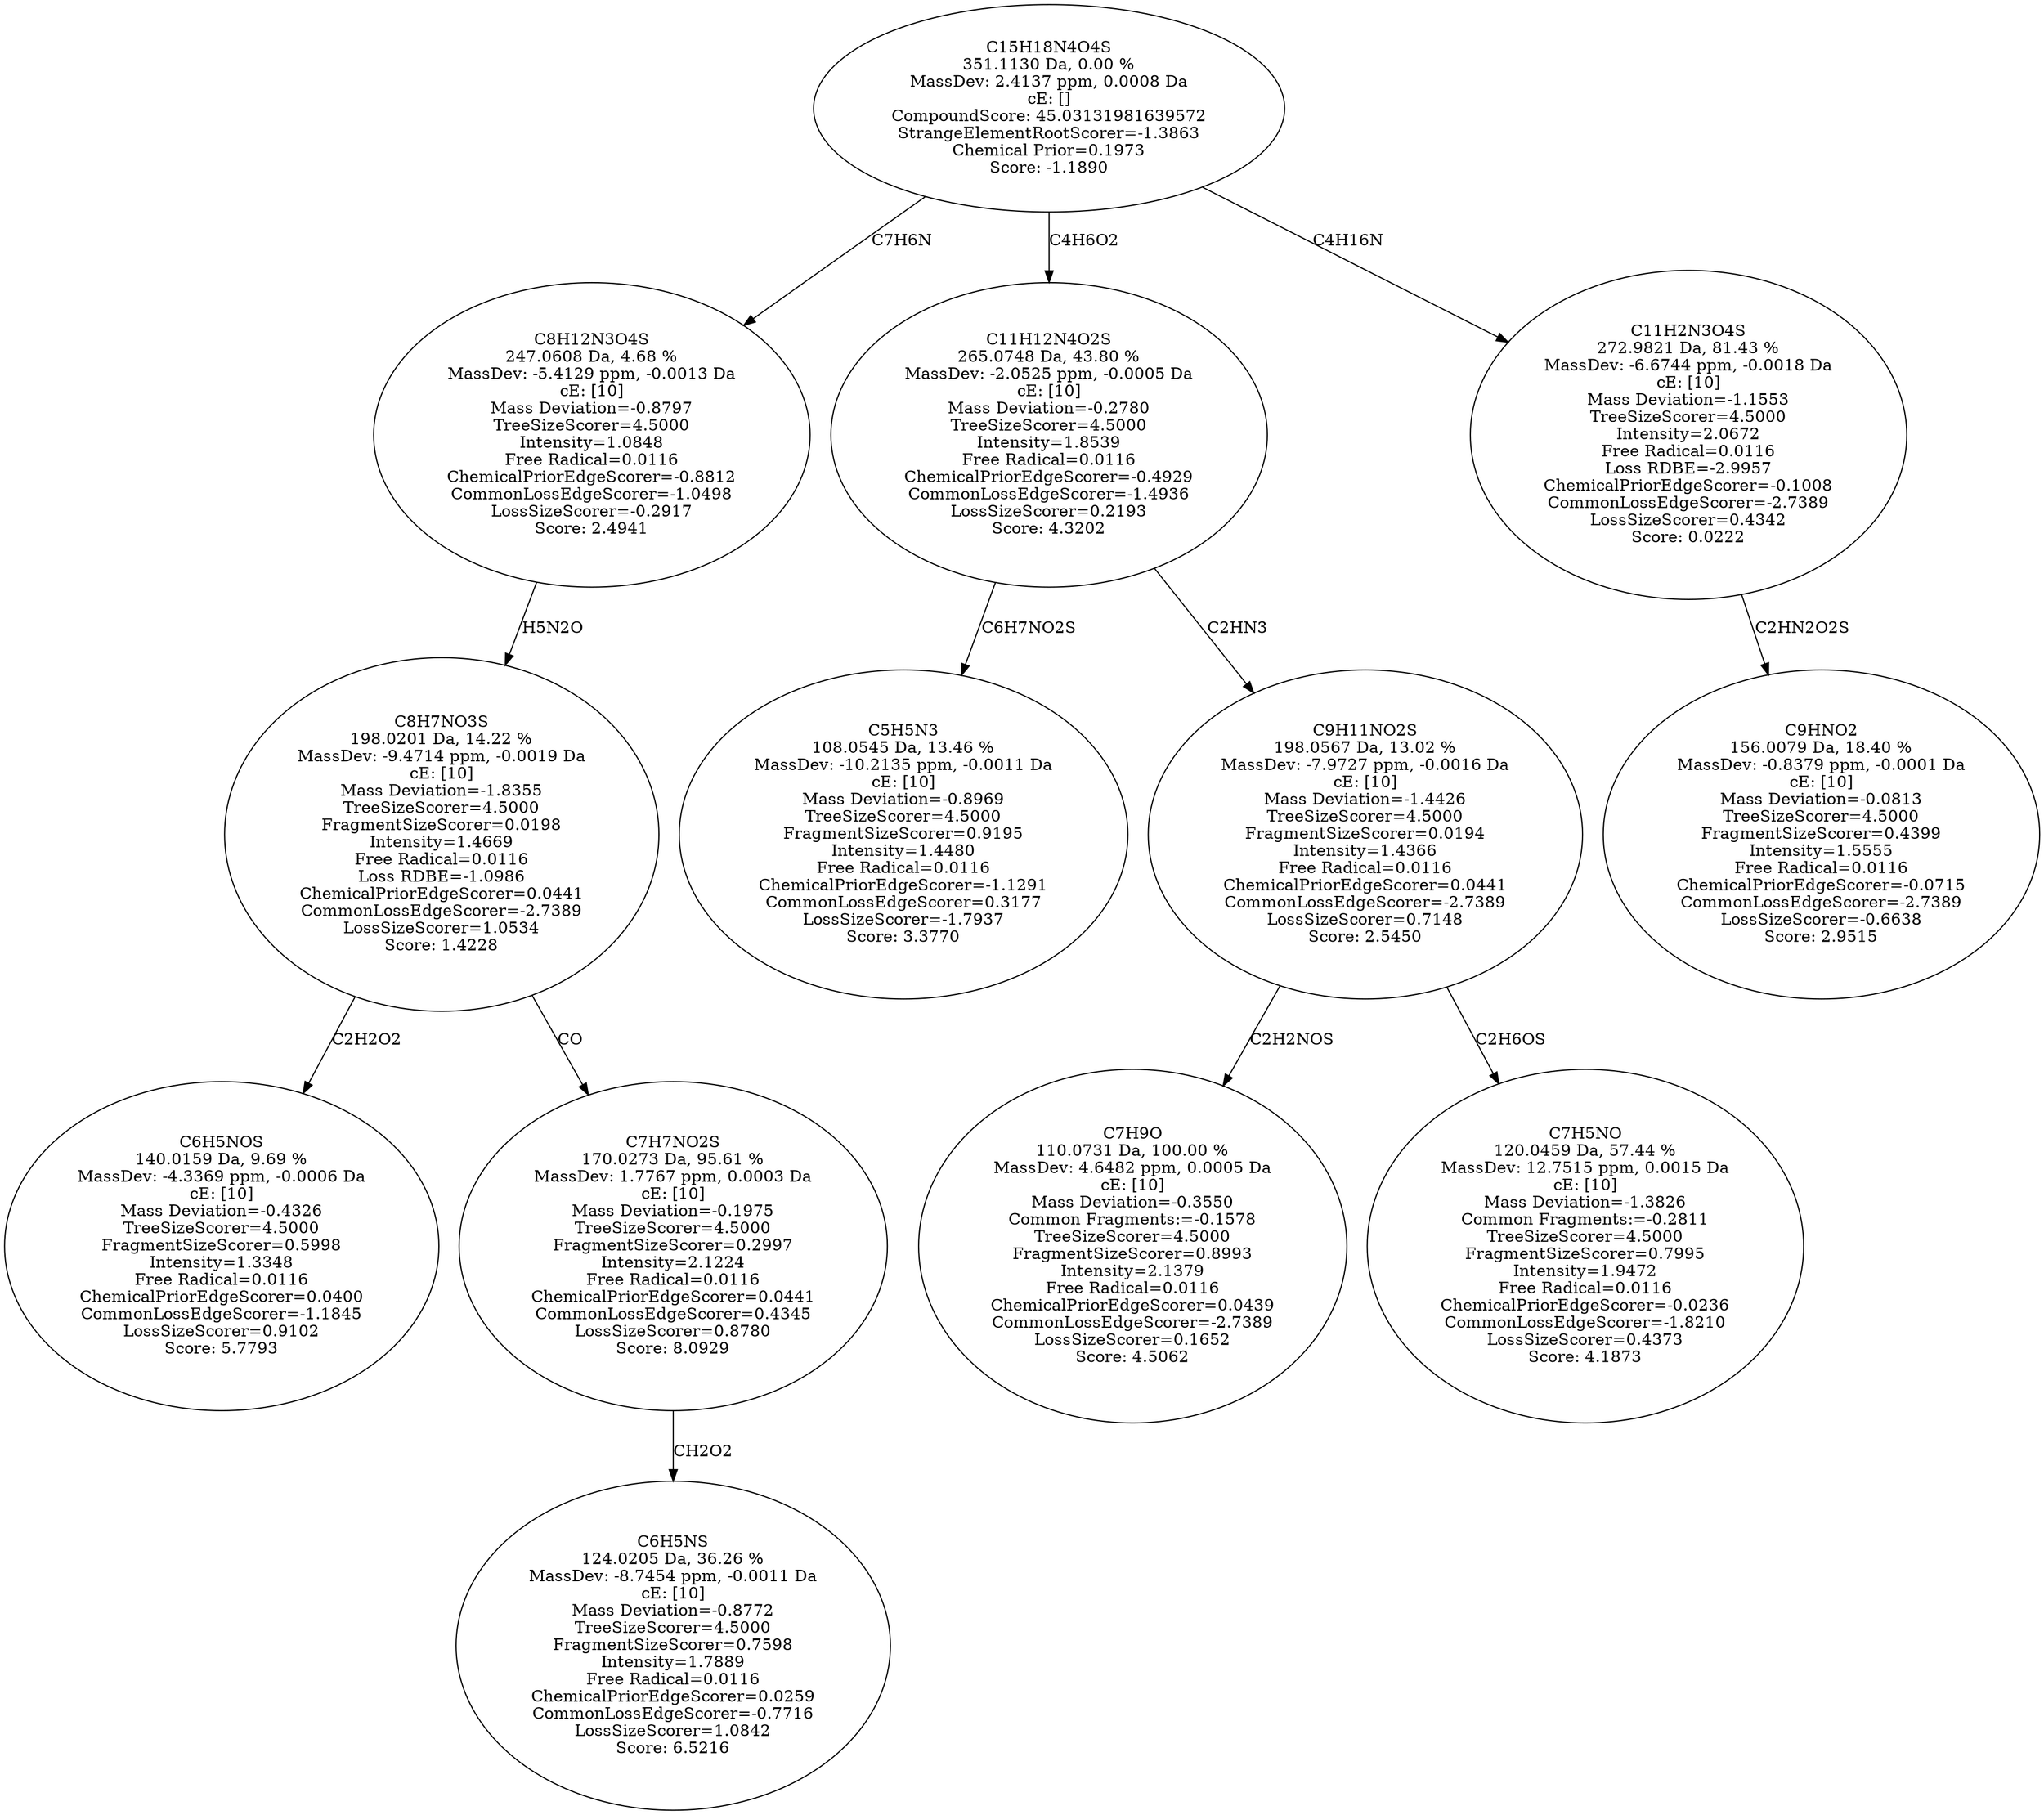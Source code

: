 strict digraph {
v1 [label="C6H5NOS\n140.0159 Da, 9.69 %\nMassDev: -4.3369 ppm, -0.0006 Da\ncE: [10]\nMass Deviation=-0.4326\nTreeSizeScorer=4.5000\nFragmentSizeScorer=0.5998\nIntensity=1.3348\nFree Radical=0.0116\nChemicalPriorEdgeScorer=0.0400\nCommonLossEdgeScorer=-1.1845\nLossSizeScorer=0.9102\nScore: 5.7793"];
v2 [label="C6H5NS\n124.0205 Da, 36.26 %\nMassDev: -8.7454 ppm, -0.0011 Da\ncE: [10]\nMass Deviation=-0.8772\nTreeSizeScorer=4.5000\nFragmentSizeScorer=0.7598\nIntensity=1.7889\nFree Radical=0.0116\nChemicalPriorEdgeScorer=0.0259\nCommonLossEdgeScorer=-0.7716\nLossSizeScorer=1.0842\nScore: 6.5216"];
v3 [label="C7H7NO2S\n170.0273 Da, 95.61 %\nMassDev: 1.7767 ppm, 0.0003 Da\ncE: [10]\nMass Deviation=-0.1975\nTreeSizeScorer=4.5000\nFragmentSizeScorer=0.2997\nIntensity=2.1224\nFree Radical=0.0116\nChemicalPriorEdgeScorer=0.0441\nCommonLossEdgeScorer=0.4345\nLossSizeScorer=0.8780\nScore: 8.0929"];
v4 [label="C8H7NO3S\n198.0201 Da, 14.22 %\nMassDev: -9.4714 ppm, -0.0019 Da\ncE: [10]\nMass Deviation=-1.8355\nTreeSizeScorer=4.5000\nFragmentSizeScorer=0.0198\nIntensity=1.4669\nFree Radical=0.0116\nLoss RDBE=-1.0986\nChemicalPriorEdgeScorer=0.0441\nCommonLossEdgeScorer=-2.7389\nLossSizeScorer=1.0534\nScore: 1.4228"];
v5 [label="C8H12N3O4S\n247.0608 Da, 4.68 %\nMassDev: -5.4129 ppm, -0.0013 Da\ncE: [10]\nMass Deviation=-0.8797\nTreeSizeScorer=4.5000\nIntensity=1.0848\nFree Radical=0.0116\nChemicalPriorEdgeScorer=-0.8812\nCommonLossEdgeScorer=-1.0498\nLossSizeScorer=-0.2917\nScore: 2.4941"];
v6 [label="C5H5N3\n108.0545 Da, 13.46 %\nMassDev: -10.2135 ppm, -0.0011 Da\ncE: [10]\nMass Deviation=-0.8969\nTreeSizeScorer=4.5000\nFragmentSizeScorer=0.9195\nIntensity=1.4480\nFree Radical=0.0116\nChemicalPriorEdgeScorer=-1.1291\nCommonLossEdgeScorer=0.3177\nLossSizeScorer=-1.7937\nScore: 3.3770"];
v7 [label="C7H9O\n110.0731 Da, 100.00 %\nMassDev: 4.6482 ppm, 0.0005 Da\ncE: [10]\nMass Deviation=-0.3550\nCommon Fragments:=-0.1578\nTreeSizeScorer=4.5000\nFragmentSizeScorer=0.8993\nIntensity=2.1379\nFree Radical=0.0116\nChemicalPriorEdgeScorer=0.0439\nCommonLossEdgeScorer=-2.7389\nLossSizeScorer=0.1652\nScore: 4.5062"];
v8 [label="C7H5NO\n120.0459 Da, 57.44 %\nMassDev: 12.7515 ppm, 0.0015 Da\ncE: [10]\nMass Deviation=-1.3826\nCommon Fragments:=-0.2811\nTreeSizeScorer=4.5000\nFragmentSizeScorer=0.7995\nIntensity=1.9472\nFree Radical=0.0116\nChemicalPriorEdgeScorer=-0.0236\nCommonLossEdgeScorer=-1.8210\nLossSizeScorer=0.4373\nScore: 4.1873"];
v9 [label="C9H11NO2S\n198.0567 Da, 13.02 %\nMassDev: -7.9727 ppm, -0.0016 Da\ncE: [10]\nMass Deviation=-1.4426\nTreeSizeScorer=4.5000\nFragmentSizeScorer=0.0194\nIntensity=1.4366\nFree Radical=0.0116\nChemicalPriorEdgeScorer=0.0441\nCommonLossEdgeScorer=-2.7389\nLossSizeScorer=0.7148\nScore: 2.5450"];
v10 [label="C11H12N4O2S\n265.0748 Da, 43.80 %\nMassDev: -2.0525 ppm, -0.0005 Da\ncE: [10]\nMass Deviation=-0.2780\nTreeSizeScorer=4.5000\nIntensity=1.8539\nFree Radical=0.0116\nChemicalPriorEdgeScorer=-0.4929\nCommonLossEdgeScorer=-1.4936\nLossSizeScorer=0.2193\nScore: 4.3202"];
v11 [label="C9HNO2\n156.0079 Da, 18.40 %\nMassDev: -0.8379 ppm, -0.0001 Da\ncE: [10]\nMass Deviation=-0.0813\nTreeSizeScorer=4.5000\nFragmentSizeScorer=0.4399\nIntensity=1.5555\nFree Radical=0.0116\nChemicalPriorEdgeScorer=-0.0715\nCommonLossEdgeScorer=-2.7389\nLossSizeScorer=-0.6638\nScore: 2.9515"];
v12 [label="C11H2N3O4S\n272.9821 Da, 81.43 %\nMassDev: -6.6744 ppm, -0.0018 Da\ncE: [10]\nMass Deviation=-1.1553\nTreeSizeScorer=4.5000\nIntensity=2.0672\nFree Radical=0.0116\nLoss RDBE=-2.9957\nChemicalPriorEdgeScorer=-0.1008\nCommonLossEdgeScorer=-2.7389\nLossSizeScorer=0.4342\nScore: 0.0222"];
v13 [label="C15H18N4O4S\n351.1130 Da, 0.00 %\nMassDev: 2.4137 ppm, 0.0008 Da\ncE: []\nCompoundScore: 45.03131981639572\nStrangeElementRootScorer=-1.3863\nChemical Prior=0.1973\nScore: -1.1890"];
v4 -> v1 [label="C2H2O2"];
v3 -> v2 [label="CH2O2"];
v4 -> v3 [label="CO"];
v5 -> v4 [label="H5N2O"];
v13 -> v5 [label="C7H6N"];
v10 -> v6 [label="C6H7NO2S"];
v9 -> v7 [label="C2H2NOS"];
v9 -> v8 [label="C2H6OS"];
v10 -> v9 [label="C2HN3"];
v13 -> v10 [label="C4H6O2"];
v12 -> v11 [label="C2HN2O2S"];
v13 -> v12 [label="C4H16N"];
}